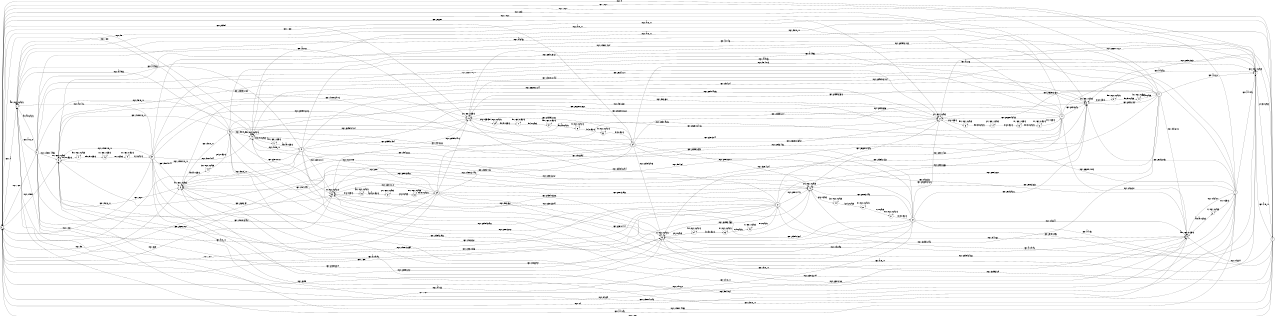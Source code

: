 digraph FST {
rankdir = LR;
size = "8.5,11";
center = 1;
orientation = Portrait;
ranksep = "0.4";
nodesep = "0.25";
0 [label = "0", shape = circle, style = bold, fontsize = 14]
	0 -> 1 [label = "<eps>:a", fontsize = 14];
	0 -> 3 [label = "<eps>:a", fontsize = 14];
	0 -> 5 [label = "<eps>:of", fontsize = 14];
	0 -> 8 [label = "<eps>:peck", fontsize = 14];
	0 -> 12 [label = "<eps>:peppers", fontsize = 14];
	0 -> 18 [label = "<eps>:peter", fontsize = 14];
	0 -> 23 [label = "<eps>:picked", fontsize = 14];
	0 -> 28 [label = "<eps>:pickled", fontsize = 14];
	0 -> 35 [label = "<eps>:piper", fontsize = 14];
	0 -> 40 [label = "<eps>:the", fontsize = 14];
	0 -> 43 [label = "<eps>:the", fontsize = 14];
	0 -> 46 [label = "<eps>:where's", fontsize = 14];
1 [label = "1", shape = circle, style = solid, fontsize = 14]
	1 -> 1 [label = "ah_1:<eps>/0.69315", fontsize = 14];
	1 -> 2 [label = "ah_1:ah/0.69315", fontsize = 14];
2 [label = "2", shape = doublecircle, style = solid, fontsize = 14]
	2 -> 0 [label = "<eps>:<eps>", fontsize = 14];
	2 -> 1 [label = "<eps>:a/1e+10", fontsize = 14];
	2 -> 3 [label = "<eps>:a/1e+10", fontsize = 14];
	2 -> 5 [label = "<eps>:of/3.519", fontsize = 14];
	2 -> 8 [label = "<eps>:peck/0.25131", fontsize = 14];
	2 -> 12 [label = "<eps>:peppers/1e+10", fontsize = 14];
	2 -> 18 [label = "<eps>:peter/3.2958", fontsize = 14];
	2 -> 23 [label = "<eps>:picked/3.519", fontsize = 14];
	2 -> 28 [label = "<eps>:pickled/3.1135", fontsize = 14];
	2 -> 35 [label = "<eps>:piper/2.7081", fontsize = 14];
	2 -> 40 [label = "<eps>:the/1e+10", fontsize = 14];
	2 -> 43 [label = "<eps>:the/1e+10", fontsize = 14];
	2 -> 46 [label = "<eps>:where's/4.9053", fontsize = 14];
3 [label = "3", shape = circle, style = solid, fontsize = 14]
	3 -> 3 [label = "ey_1:<eps>/0.69315", fontsize = 14];
	3 -> 4 [label = "ey_1:ey/0.69315", fontsize = 14];
4 [label = "4", shape = doublecircle, style = solid, fontsize = 14]
	4 -> 0 [label = "<eps>:<eps>", fontsize = 14];
	4 -> 1 [label = "<eps>:a/1e+10", fontsize = 14];
	4 -> 3 [label = "<eps>:a/1e+10", fontsize = 14];
	4 -> 5 [label = "<eps>:of/3.519", fontsize = 14];
	4 -> 8 [label = "<eps>:peck/0.25131", fontsize = 14];
	4 -> 12 [label = "<eps>:peppers/1e+10", fontsize = 14];
	4 -> 18 [label = "<eps>:peter/3.2958", fontsize = 14];
	4 -> 23 [label = "<eps>:picked/3.519", fontsize = 14];
	4 -> 28 [label = "<eps>:pickled/3.1135", fontsize = 14];
	4 -> 35 [label = "<eps>:piper/2.7081", fontsize = 14];
	4 -> 40 [label = "<eps>:the/1e+10", fontsize = 14];
	4 -> 43 [label = "<eps>:the/1e+10", fontsize = 14];
	4 -> 46 [label = "<eps>:where's/4.9053", fontsize = 14];
5 [label = "5", shape = circle, style = solid, fontsize = 14]
	5 -> 5 [label = "ah_1:<eps>/0.69315", fontsize = 14];
	5 -> 6 [label = "ah_1:ah/0.69315", fontsize = 14];
6 [label = "6", shape = circle, style = solid, fontsize = 14]
	6 -> 6 [label = "v_1:<eps>/0.69315", fontsize = 14];
	6 -> 7 [label = "v_1:v/0.69315", fontsize = 14];
7 [label = "7", shape = doublecircle, style = solid, fontsize = 14]
	7 -> 0 [label = "<eps>:<eps>", fontsize = 14];
	7 -> 1 [label = "<eps>:a/4.7095", fontsize = 14];
	7 -> 3 [label = "<eps>:a/4.7095", fontsize = 14];
	7 -> 5 [label = "<eps>:of/5.4027", fontsize = 14];
	7 -> 8 [label = "<eps>:peck/3.2055", fontsize = 14];
	7 -> 12 [label = "<eps>:peppers/2.0705", fontsize = 14];
	7 -> 18 [label = "<eps>:peter/3.3232", fontsize = 14];
	7 -> 23 [label = "<eps>:picked/3.4568", fontsize = 14];
	7 -> 28 [label = "<eps>:pickled/0.37224", fontsize = 14];
	7 -> 35 [label = "<eps>:piper/3.6109", fontsize = 14];
	7 -> 40 [label = "<eps>:the/4.0164", fontsize = 14];
	7 -> 43 [label = "<eps>:the/4.0164", fontsize = 14];
	7 -> 46 [label = "<eps>:where's/4.7095", fontsize = 14];
8 [label = "8", shape = circle, style = solid, fontsize = 14]
	8 -> 8 [label = "p_1:<eps>/0.69315", fontsize = 14];
	8 -> 9 [label = "p_1:p/0.69315", fontsize = 14];
9 [label = "9", shape = circle, style = solid, fontsize = 14]
	9 -> 9 [label = "eh_1:<eps>/0.69315", fontsize = 14];
	9 -> 10 [label = "eh_1:eh/0.69315", fontsize = 14];
10 [label = "10", shape = circle, style = solid, fontsize = 14]
	10 -> 10 [label = "k_1:<eps>/0.69315", fontsize = 14];
	10 -> 11 [label = "k_1:k/0.69315", fontsize = 14];
11 [label = "11", shape = doublecircle, style = solid, fontsize = 14]
	11 -> 0 [label = "<eps>:<eps>", fontsize = 14];
	11 -> 1 [label = "<eps>:a/1e+10", fontsize = 14];
	11 -> 3 [label = "<eps>:a/1e+10", fontsize = 14];
	11 -> 5 [label = "<eps>:of/0.32102", fontsize = 14];
	11 -> 8 [label = "<eps>:peck/3.7054", fontsize = 14];
	11 -> 12 [label = "<eps>:peppers/3.8877", fontsize = 14];
	11 -> 18 [label = "<eps>:peter/3.8877", fontsize = 14];
	11 -> 23 [label = "<eps>:picked/3.1946", fontsize = 14];
	11 -> 28 [label = "<eps>:pickled/3.5513", fontsize = 14];
	11 -> 35 [label = "<eps>:piper/4.804", fontsize = 14];
	11 -> 40 [label = "<eps>:the/4.804", fontsize = 14];
	11 -> 43 [label = "<eps>:the/4.804", fontsize = 14];
	11 -> 46 [label = "<eps>:where's/4.804", fontsize = 14];
12 [label = "12", shape = circle, style = solid, fontsize = 14]
	12 -> 12 [label = "p_1:<eps>/0.69315", fontsize = 14];
	12 -> 13 [label = "p_1:p/0.69315", fontsize = 14];
13 [label = "13", shape = circle, style = solid, fontsize = 14]
	13 -> 13 [label = "eh_1:<eps>/0.69315", fontsize = 14];
	13 -> 14 [label = "eh_1:eh/0.69315", fontsize = 14];
14 [label = "14", shape = circle, style = solid, fontsize = 14]
	14 -> 14 [label = "p_1:<eps>/0.69315", fontsize = 14];
	14 -> 15 [label = "p_1:p/0.69315", fontsize = 14];
15 [label = "15", shape = circle, style = solid, fontsize = 14]
	15 -> 15 [label = "er_1:<eps>/0.69315", fontsize = 14];
	15 -> 16 [label = "er_1:er/0.69315", fontsize = 14];
16 [label = "16", shape = circle, style = solid, fontsize = 14]
	16 -> 16 [label = "z_1:<eps>/0.69315", fontsize = 14];
	16 -> 17 [label = "z_1:z/0.69315", fontsize = 14];
17 [label = "17", shape = doublecircle, style = solid, fontsize = 14]
	17 -> 0 [label = "<eps>:<eps>", fontsize = 14];
	17 -> 1 [label = "<eps>:a/4.5433", fontsize = 14];
	17 -> 3 [label = "<eps>:a/4.5433", fontsize = 14];
	17 -> 5 [label = "<eps>:of/3.8501", fontsize = 14];
	17 -> 8 [label = "<eps>:peck/3.696", fontsize = 14];
	17 -> 12 [label = "<eps>:peppers/4.5433", fontsize = 14];
	17 -> 18 [label = "<eps>:peter/1.4372", fontsize = 14];
	17 -> 23 [label = "<eps>:picked/2.6462", fontsize = 14];
	17 -> 28 [label = "<eps>:pickled/3.077", fontsize = 14];
	17 -> 35 [label = "<eps>:piper/3.244", fontsize = 14];
	17 -> 40 [label = "<eps>:the/3.8501", fontsize = 14];
	17 -> 43 [label = "<eps>:the/3.8501", fontsize = 14];
	17 -> 46 [label = "<eps>:where's/2.1454", fontsize = 14];
18 [label = "18", shape = circle, style = solid, fontsize = 14]
	18 -> 18 [label = "p_1:<eps>/0.69315", fontsize = 14];
	18 -> 19 [label = "p_1:p/0.69315", fontsize = 14];
19 [label = "19", shape = circle, style = solid, fontsize = 14]
	19 -> 19 [label = "iy_1:<eps>/0.69315", fontsize = 14];
	19 -> 20 [label = "iy_1:iy/0.69315", fontsize = 14];
20 [label = "20", shape = circle, style = solid, fontsize = 14]
	20 -> 20 [label = "t_1:<eps>/0.69315", fontsize = 14];
	20 -> 21 [label = "t_1:t/0.69315", fontsize = 14];
21 [label = "21", shape = circle, style = solid, fontsize = 14]
	21 -> 21 [label = "er_1:<eps>/0.69315", fontsize = 14];
	21 -> 22 [label = "er_1:er/0.69315", fontsize = 14];
22 [label = "22", shape = doublecircle, style = solid, fontsize = 14]
	22 -> 0 [label = "<eps>:<eps>", fontsize = 14];
	22 -> 1 [label = "<eps>:a/4.155", fontsize = 14];
	22 -> 3 [label = "<eps>:a/4.155", fontsize = 14];
	22 -> 5 [label = "<eps>:of/3.344", fontsize = 14];
	22 -> 8 [label = "<eps>:peck/3.9318", fontsize = 14];
	22 -> 12 [label = "<eps>:peppers/3.4618", fontsize = 14];
	22 -> 18 [label = "<eps>:peter/3.7495", fontsize = 14];
	22 -> 23 [label = "<eps>:picked/2.3224", fontsize = 14];
	22 -> 28 [label = "<eps>:pickled/3.5954", fontsize = 14];
	22 -> 35 [label = "<eps>:piper/0.4414", fontsize = 14];
	22 -> 40 [label = "<eps>:the/3.5954", fontsize = 14];
	22 -> 43 [label = "<eps>:the/3.5954", fontsize = 14];
	22 -> 46 [label = "<eps>:where's/3.7495", fontsize = 14];
23 [label = "23", shape = circle, style = solid, fontsize = 14]
	23 -> 23 [label = "p_1:<eps>/0.69315", fontsize = 14];
	23 -> 24 [label = "p_1:p/0.69315", fontsize = 14];
24 [label = "24", shape = circle, style = solid, fontsize = 14]
	24 -> 24 [label = "ih_1:<eps>/0.69315", fontsize = 14];
	24 -> 25 [label = "ih_1:ih/0.69315", fontsize = 14];
25 [label = "25", shape = circle, style = solid, fontsize = 14]
	25 -> 25 [label = "k_1:<eps>/0.69315", fontsize = 14];
	25 -> 26 [label = "k_1:k/0.69315", fontsize = 14];
26 [label = "26", shape = circle, style = solid, fontsize = 14]
	26 -> 26 [label = "t_1:<eps>/0.69315", fontsize = 14];
	26 -> 27 [label = "t_1:t/0.69315", fontsize = 14];
27 [label = "27", shape = doublecircle, style = solid, fontsize = 14]
	27 -> 0 [label = "<eps>:<eps>", fontsize = 14];
	27 -> 1 [label = "<eps>:a/0.97798", fontsize = 14];
	27 -> 3 [label = "<eps>:a/0.97798", fontsize = 14];
	27 -> 5 [label = "<eps>:of/4.7622", fontsize = 14];
	27 -> 8 [label = "<eps>:peck/3.6636", fontsize = 14];
	27 -> 12 [label = "<eps>:peppers/2.4596", fontsize = 14];
	27 -> 18 [label = "<eps>:peter/2.7473", fontsize = 14];
	27 -> 23 [label = "<eps>:picked/5.4553", fontsize = 14];
	27 -> 28 [label = "<eps>:pickled/2.8904", fontsize = 14];
	27 -> 35 [label = "<eps>:piper/3.5094", fontsize = 14];
	27 -> 40 [label = "<eps>:the/3.2581", fontsize = 14];
	27 -> 43 [label = "<eps>:the/3.2581", fontsize = 14];
	27 -> 46 [label = "<eps>:where's/3.8459", fontsize = 14];
28 [label = "28", shape = circle, style = solid, fontsize = 14]
	28 -> 28 [label = "p_1:<eps>/0.69315", fontsize = 14];
	28 -> 29 [label = "p_1:p/0.69315", fontsize = 14];
29 [label = "29", shape = circle, style = solid, fontsize = 14]
	29 -> 29 [label = "ih_1:<eps>/0.69315", fontsize = 14];
	29 -> 30 [label = "ih_1:ih/0.69315", fontsize = 14];
30 [label = "30", shape = circle, style = solid, fontsize = 14]
	30 -> 30 [label = "k_1:<eps>/0.69315", fontsize = 14];
	30 -> 31 [label = "k_1:k/0.69315", fontsize = 14];
31 [label = "31", shape = circle, style = solid, fontsize = 14]
	31 -> 31 [label = "ah_1:<eps>/0.69315", fontsize = 14];
	31 -> 32 [label = "ah_1:ah/0.69315", fontsize = 14];
32 [label = "32", shape = circle, style = solid, fontsize = 14]
	32 -> 32 [label = "l_1:<eps>/0.69315", fontsize = 14];
	32 -> 33 [label = "l_1:l/0.69315", fontsize = 14];
33 [label = "33", shape = circle, style = solid, fontsize = 14]
	33 -> 33 [label = "d_1:<eps>/0.69315", fontsize = 14];
	33 -> 34 [label = "d_1:d/0.69315", fontsize = 14];
34 [label = "34", shape = doublecircle, style = solid, fontsize = 14]
	34 -> 0 [label = "<eps>:<eps>", fontsize = 14];
	34 -> 1 [label = "<eps>:a/3.788", fontsize = 14];
	34 -> 3 [label = "<eps>:a/3.788", fontsize = 14];
	34 -> 5 [label = "<eps>:of/3.6338", fontsize = 14];
	34 -> 8 [label = "<eps>:peck/3.6338", fontsize = 14];
	34 -> 12 [label = "<eps>:peppers/0.35937", fontsize = 14];
	34 -> 18 [label = "<eps>:peter/2.8071", fontsize = 14];
	34 -> 23 [label = "<eps>:picked/3.9703", fontsize = 14];
	34 -> 28 [label = "<eps>:pickled/3.1818", fontsize = 14];
	34 -> 35 [label = "<eps>:piper/3.1818", fontsize = 14];
	34 -> 40 [label = "<eps>:the/4.8866", fontsize = 14];
	34 -> 43 [label = "<eps>:the/4.8866", fontsize = 14];
	34 -> 46 [label = "<eps>:where's/3.9703", fontsize = 14];
35 [label = "35", shape = circle, style = solid, fontsize = 14]
	35 -> 35 [label = "p_1:<eps>/0.69315", fontsize = 14];
	35 -> 36 [label = "p_1:p/0.69315", fontsize = 14];
36 [label = "36", shape = circle, style = solid, fontsize = 14]
	36 -> 36 [label = "ay_1:<eps>/0.69315", fontsize = 14];
	36 -> 37 [label = "ay_1:ay/0.69315", fontsize = 14];
37 [label = "37", shape = circle, style = solid, fontsize = 14]
	37 -> 37 [label = "p_1:<eps>/0.69315", fontsize = 14];
	37 -> 38 [label = "p_1:p/0.69315", fontsize = 14];
38 [label = "38", shape = circle, style = solid, fontsize = 14]
	38 -> 38 [label = "er_1:<eps>/0.69315", fontsize = 14];
	38 -> 39 [label = "er_1:er/0.69315", fontsize = 14];
39 [label = "39", shape = doublecircle, style = solid, fontsize = 14]
	39 -> 0 [label = "<eps>:<eps>", fontsize = 14];
	39 -> 1 [label = "<eps>:a/1e+10", fontsize = 14];
	39 -> 3 [label = "<eps>:a/1e+10", fontsize = 14];
	39 -> 5 [label = "<eps>:of/3.0952", fontsize = 14];
	39 -> 8 [label = "<eps>:peck/3.4136", fontsize = 14];
	39 -> 12 [label = "<eps>:peppers/3.4136", fontsize = 14];
	39 -> 18 [label = "<eps>:peter/3.2958", fontsize = 14];
	39 -> 23 [label = "<eps>:picked/0.53022", fontsize = 14];
	39 -> 28 [label = "<eps>:pickled/2.4973", fontsize = 14];
	39 -> 35 [label = "<eps>:piper/1e+10", fontsize = 14];
	39 -> 40 [label = "<eps>:the/4.7999", fontsize = 14];
	39 -> 43 [label = "<eps>:the/4.7999", fontsize = 14];
	39 -> 46 [label = "<eps>:where's/5.4931", fontsize = 14];
40 [label = "40", shape = circle, style = solid, fontsize = 14]
	40 -> 40 [label = "dh_1:<eps>/0.69315", fontsize = 14];
	40 -> 41 [label = "dh_1:dh/0.69315", fontsize = 14];
41 [label = "41", shape = circle, style = solid, fontsize = 14]
	41 -> 41 [label = "ah_1:<eps>/0.69315", fontsize = 14];
	41 -> 42 [label = "ah_1:ah/0.69315", fontsize = 14];
42 [label = "42", shape = doublecircle, style = solid, fontsize = 14]
	42 -> 0 [label = "<eps>:<eps>", fontsize = 14];
	42 -> 1 [label = "<eps>:a/4.9053", fontsize = 14];
	42 -> 3 [label = "<eps>:a/4.9053", fontsize = 14];
	42 -> 5 [label = "<eps>:of/1e+10", fontsize = 14];
	42 -> 8 [label = "<eps>:peck/0.49856", fontsize = 14];
	42 -> 12 [label = "<eps>:peppers/2.2662", fontsize = 14];
	42 -> 18 [label = "<eps>:peter/3.8067", fontsize = 14];
	42 -> 23 [label = "<eps>:picked/3.2958", fontsize = 14];
	42 -> 28 [label = "<eps>:pickled/2.4204", fontsize = 14];
	42 -> 35 [label = "<eps>:piper/2.0721", fontsize = 14];
	42 -> 40 [label = "<eps>:the/1e+10", fontsize = 14];
	42 -> 43 [label = "<eps>:the/1e+10", fontsize = 14];
	42 -> 46 [label = "<eps>:where's/1e+10", fontsize = 14];
43 [label = "43", shape = circle, style = solid, fontsize = 14]
	43 -> 43 [label = "dh_1:<eps>/0.69315", fontsize = 14];
	43 -> 44 [label = "dh_1:dh/0.69315", fontsize = 14];
44 [label = "44", shape = circle, style = solid, fontsize = 14]
	44 -> 44 [label = "iy_1:<eps>/0.69315", fontsize = 14];
	44 -> 45 [label = "iy_1:iy/0.69315", fontsize = 14];
45 [label = "45", shape = doublecircle, style = solid, fontsize = 14]
	45 -> 0 [label = "<eps>:<eps>", fontsize = 14];
	45 -> 1 [label = "<eps>:a/4.9053", fontsize = 14];
	45 -> 3 [label = "<eps>:a/4.9053", fontsize = 14];
	45 -> 5 [label = "<eps>:of/1e+10", fontsize = 14];
	45 -> 8 [label = "<eps>:peck/0.49856", fontsize = 14];
	45 -> 12 [label = "<eps>:peppers/2.2662", fontsize = 14];
	45 -> 18 [label = "<eps>:peter/3.8067", fontsize = 14];
	45 -> 23 [label = "<eps>:picked/3.2958", fontsize = 14];
	45 -> 28 [label = "<eps>:pickled/2.4204", fontsize = 14];
	45 -> 35 [label = "<eps>:piper/2.0721", fontsize = 14];
	45 -> 40 [label = "<eps>:the/1e+10", fontsize = 14];
	45 -> 43 [label = "<eps>:the/1e+10", fontsize = 14];
	45 -> 46 [label = "<eps>:where's/1e+10", fontsize = 14];
46 [label = "46", shape = circle, style = solid, fontsize = 14]
	46 -> 46 [label = "w_1:<eps>/0.69315", fontsize = 14];
	46 -> 47 [label = "w_1:w/0.69315", fontsize = 14];
47 [label = "47", shape = circle, style = solid, fontsize = 14]
	47 -> 47 [label = "eh_1:<eps>/0.69315", fontsize = 14];
	47 -> 48 [label = "eh_1:eh/0.69315", fontsize = 14];
48 [label = "48", shape = circle, style = solid, fontsize = 14]
	48 -> 48 [label = "r_1:<eps>/0.69315", fontsize = 14];
	48 -> 49 [label = "r_1:r/0.69315", fontsize = 14];
49 [label = "49", shape = circle, style = solid, fontsize = 14]
	49 -> 49 [label = "z_1:<eps>/0.69315", fontsize = 14];
	49 -> 50 [label = "z_1:z/0.69315", fontsize = 14];
50 [label = "50", shape = doublecircle, style = solid, fontsize = 14]
	50 -> 0 [label = "<eps>:<eps>", fontsize = 14];
	50 -> 1 [label = "<eps>:a/2.7408", fontsize = 14];
	50 -> 3 [label = "<eps>:a/2.7408", fontsize = 14];
	50 -> 5 [label = "<eps>:of/1e+10", fontsize = 14];
	50 -> 8 [label = "<eps>:peck/4.1271", fontsize = 14];
	50 -> 12 [label = "<eps>:peppers/2.8744", fontsize = 14];
	50 -> 18 [label = "<eps>:peter/2.2553", fontsize = 14];
	50 -> 23 [label = "<eps>:picked/3.434", fontsize = 14];
	50 -> 28 [label = "<eps>:pickled/4.8203", fontsize = 14];
	50 -> 35 [label = "<eps>:piper/3.434", fontsize = 14];
	50 -> 40 [label = "<eps>:the/0.40144", fontsize = 14];
	50 -> 43 [label = "<eps>:the/0.40144", fontsize = 14];
	50 -> 46 [label = "<eps>:where's/1e+10", fontsize = 14];
}
